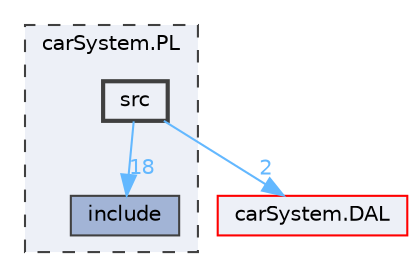 digraph "D:/doxygen shitnqta/App/carSystem.PL/src"
{
 // INTERACTIVE_SVG=YES
 // LATEX_PDF_SIZE
  bgcolor="transparent";
  edge [fontname=Helvetica,fontsize=10,labelfontname=Helvetica,labelfontsize=10];
  node [fontname=Helvetica,fontsize=10,shape=box,height=0.2,width=0.4];
  compound=true
  subgraph clusterdir_7e5fe0cc03d32e23693eecfa2ce410b0 {
    graph [ bgcolor="#edf0f7", pencolor="grey25", label="carSystem.PL", fontname=Helvetica,fontsize=10 style="filled,dashed", URL="dir_7e5fe0cc03d32e23693eecfa2ce410b0.html",tooltip=""]
  dir_4d3792e9cd2f80dd8e75ba1563c6df70 [label="include", fillcolor="#a2b4d6", color="grey25", style="filled", URL="dir_4d3792e9cd2f80dd8e75ba1563c6df70.html",tooltip=""];
  dir_7139d4e78436623724f094ecb255aaa1 [label="src", fillcolor="#edf0f7", color="grey25", style="filled,bold", URL="dir_7139d4e78436623724f094ecb255aaa1.html",tooltip=""];
  }
  dir_839c80e8553629dd66cd9288e519a8f2 [label="carSystem.DAL", fillcolor="#edf0f7", color="red", style="filled", URL="dir_839c80e8553629dd66cd9288e519a8f2.html",tooltip=""];
  dir_7139d4e78436623724f094ecb255aaa1->dir_4d3792e9cd2f80dd8e75ba1563c6df70 [headlabel="18", labeldistance=1.5 headhref="dir_000025_000013.html" color="steelblue1" fontcolor="steelblue1"];
  dir_7139d4e78436623724f094ecb255aaa1->dir_839c80e8553629dd66cd9288e519a8f2 [headlabel="2", labeldistance=1.5 headhref="dir_000025_000003.html" color="steelblue1" fontcolor="steelblue1"];
}
